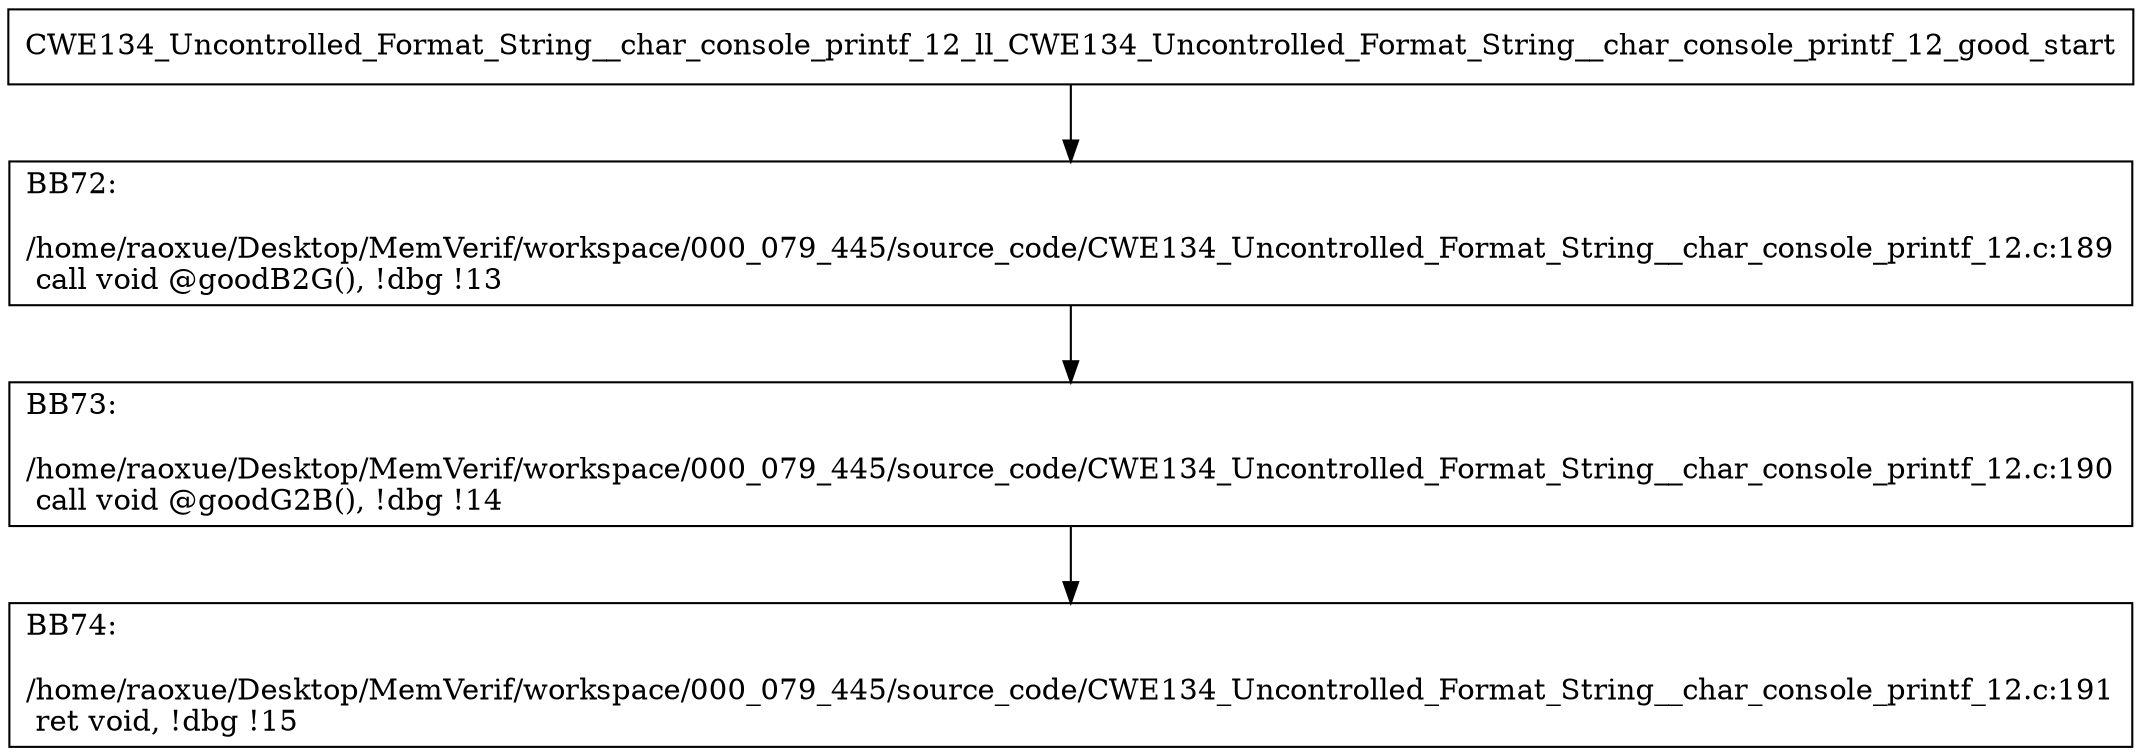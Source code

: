 digraph "CFG for'CWE134_Uncontrolled_Format_String__char_console_printf_12_ll_CWE134_Uncontrolled_Format_String__char_console_printf_12_good' function" {
	BBCWE134_Uncontrolled_Format_String__char_console_printf_12_ll_CWE134_Uncontrolled_Format_String__char_console_printf_12_good_start[shape=record,label="{CWE134_Uncontrolled_Format_String__char_console_printf_12_ll_CWE134_Uncontrolled_Format_String__char_console_printf_12_good_start}"];
	BBCWE134_Uncontrolled_Format_String__char_console_printf_12_ll_CWE134_Uncontrolled_Format_String__char_console_printf_12_good_start-> CWE134_Uncontrolled_Format_String__char_console_printf_12_ll_CWE134_Uncontrolled_Format_String__char_console_printf_12_goodBB72;
	CWE134_Uncontrolled_Format_String__char_console_printf_12_ll_CWE134_Uncontrolled_Format_String__char_console_printf_12_goodBB72 [shape=record, label="{BB72:\l\l/home/raoxue/Desktop/MemVerif/workspace/000_079_445/source_code/CWE134_Uncontrolled_Format_String__char_console_printf_12.c:189\l
  call void @goodB2G(), !dbg !13\l
}"];
	CWE134_Uncontrolled_Format_String__char_console_printf_12_ll_CWE134_Uncontrolled_Format_String__char_console_printf_12_goodBB72-> CWE134_Uncontrolled_Format_String__char_console_printf_12_ll_CWE134_Uncontrolled_Format_String__char_console_printf_12_goodBB73;
	CWE134_Uncontrolled_Format_String__char_console_printf_12_ll_CWE134_Uncontrolled_Format_String__char_console_printf_12_goodBB73 [shape=record, label="{BB73:\l\l/home/raoxue/Desktop/MemVerif/workspace/000_079_445/source_code/CWE134_Uncontrolled_Format_String__char_console_printf_12.c:190\l
  call void @goodG2B(), !dbg !14\l
}"];
	CWE134_Uncontrolled_Format_String__char_console_printf_12_ll_CWE134_Uncontrolled_Format_String__char_console_printf_12_goodBB73-> CWE134_Uncontrolled_Format_String__char_console_printf_12_ll_CWE134_Uncontrolled_Format_String__char_console_printf_12_goodBB74;
	CWE134_Uncontrolled_Format_String__char_console_printf_12_ll_CWE134_Uncontrolled_Format_String__char_console_printf_12_goodBB74 [shape=record, label="{BB74:\l\l/home/raoxue/Desktop/MemVerif/workspace/000_079_445/source_code/CWE134_Uncontrolled_Format_String__char_console_printf_12.c:191\l
  ret void, !dbg !15\l
}"];
}
